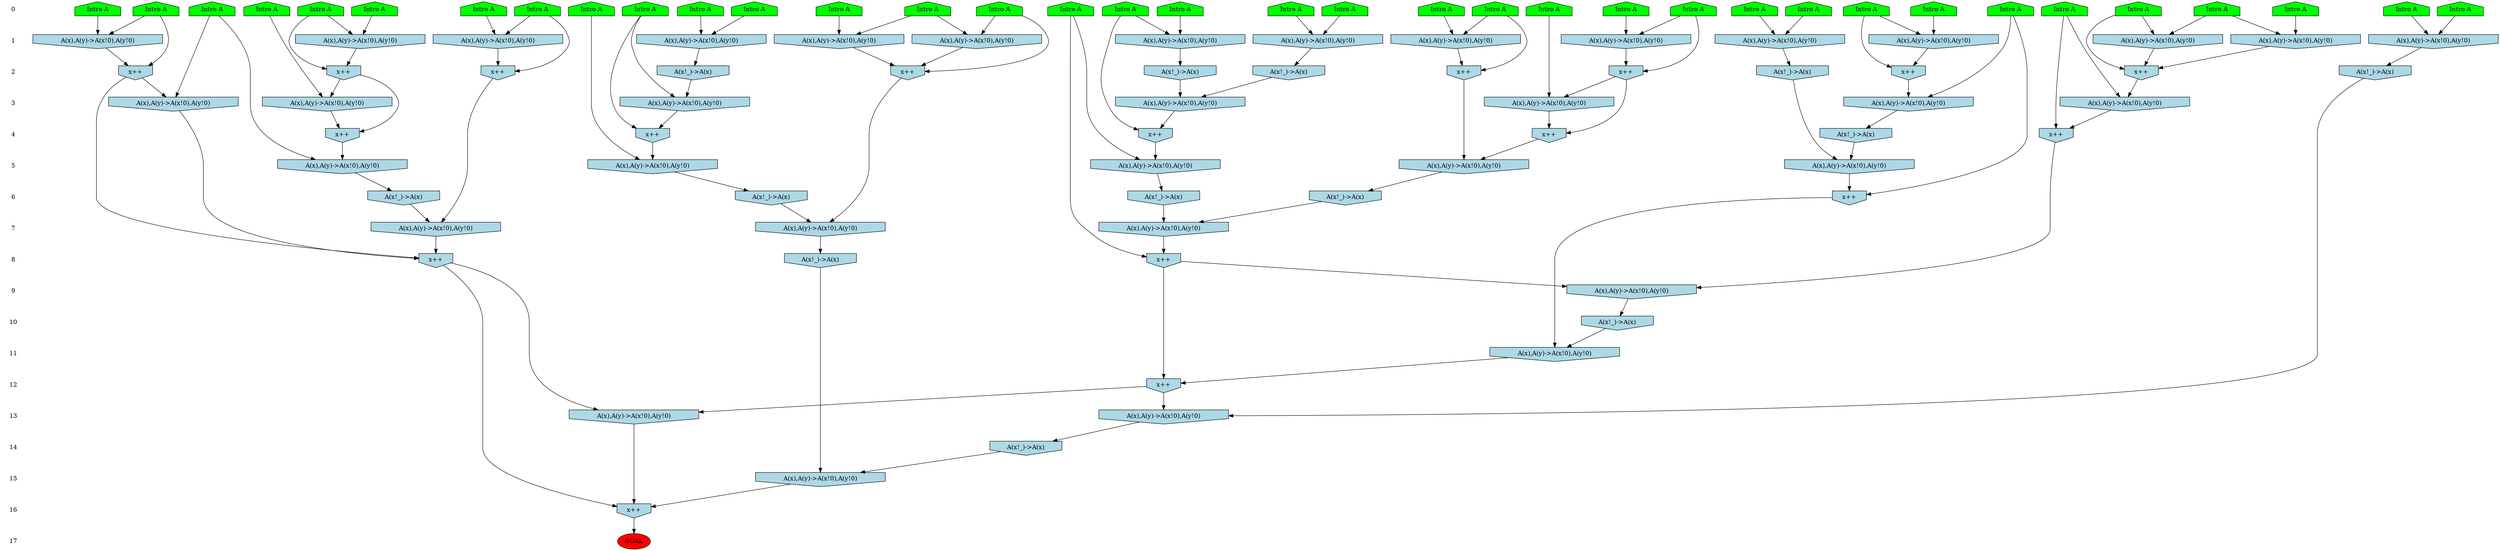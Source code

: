 /* Compression of 1 causal flows obtained in average at 2.749612E+00 t.u */
/* Compressed causal flows were: [865] */
digraph G{
 ranksep=.5 ; 
{ rank = same ; "0" [shape=plaintext] ; node_1 [label ="Intro A", shape=house, style=filled, fillcolor=green] ;
node_2 [label ="Intro A", shape=house, style=filled, fillcolor=green] ;
node_3 [label ="Intro A", shape=house, style=filled, fillcolor=green] ;
node_4 [label ="Intro A", shape=house, style=filled, fillcolor=green] ;
node_5 [label ="Intro A", shape=house, style=filled, fillcolor=green] ;
node_6 [label ="Intro A", shape=house, style=filled, fillcolor=green] ;
node_7 [label ="Intro A", shape=house, style=filled, fillcolor=green] ;
node_8 [label ="Intro A", shape=house, style=filled, fillcolor=green] ;
node_9 [label ="Intro A", shape=house, style=filled, fillcolor=green] ;
node_10 [label ="Intro A", shape=house, style=filled, fillcolor=green] ;
node_11 [label ="Intro A", shape=house, style=filled, fillcolor=green] ;
node_12 [label ="Intro A", shape=house, style=filled, fillcolor=green] ;
node_13 [label ="Intro A", shape=house, style=filled, fillcolor=green] ;
node_14 [label ="Intro A", shape=house, style=filled, fillcolor=green] ;
node_15 [label ="Intro A", shape=house, style=filled, fillcolor=green] ;
node_16 [label ="Intro A", shape=house, style=filled, fillcolor=green] ;
node_17 [label ="Intro A", shape=house, style=filled, fillcolor=green] ;
node_18 [label ="Intro A", shape=house, style=filled, fillcolor=green] ;
node_19 [label ="Intro A", shape=house, style=filled, fillcolor=green] ;
node_20 [label ="Intro A", shape=house, style=filled, fillcolor=green] ;
node_21 [label ="Intro A", shape=house, style=filled, fillcolor=green] ;
node_22 [label ="Intro A", shape=house, style=filled, fillcolor=green] ;
node_23 [label ="Intro A", shape=house, style=filled, fillcolor=green] ;
node_24 [label ="Intro A", shape=house, style=filled, fillcolor=green] ;
node_25 [label ="Intro A", shape=house, style=filled, fillcolor=green] ;
node_26 [label ="Intro A", shape=house, style=filled, fillcolor=green] ;
node_27 [label ="Intro A", shape=house, style=filled, fillcolor=green] ;
node_28 [label ="Intro A", shape=house, style=filled, fillcolor=green] ;
node_29 [label ="Intro A", shape=house, style=filled, fillcolor=green] ;
node_30 [label ="Intro A", shape=house, style=filled, fillcolor=green] ;
node_31 [label ="Intro A", shape=house, style=filled, fillcolor=green] ;
node_32 [label ="Intro A", shape=house, style=filled, fillcolor=green] ;
node_33 [label ="Intro A", shape=house, style=filled, fillcolor=green] ;
node_34 [label ="Intro A", shape=house, style=filled, fillcolor=green] ;
node_35 [label ="Intro A", shape=house, style=filled, fillcolor=green] ;
node_36 [label ="Intro A", shape=house, style=filled, fillcolor=green] ;
}
{ rank = same ; "1" [shape=plaintext] ; node_37 [label="A(x),A(y)->A(x!0),A(y!0)", shape=invhouse, style=filled, fillcolor = lightblue] ;
node_38 [label="A(x),A(y)->A(x!0),A(y!0)", shape=invhouse, style=filled, fillcolor = lightblue] ;
node_39 [label="A(x),A(y)->A(x!0),A(y!0)", shape=invhouse, style=filled, fillcolor = lightblue] ;
node_40 [label="A(x),A(y)->A(x!0),A(y!0)", shape=invhouse, style=filled, fillcolor = lightblue] ;
node_41 [label="A(x),A(y)->A(x!0),A(y!0)", shape=invhouse, style=filled, fillcolor = lightblue] ;
node_42 [label="A(x),A(y)->A(x!0),A(y!0)", shape=invhouse, style=filled, fillcolor = lightblue] ;
node_43 [label="A(x),A(y)->A(x!0),A(y!0)", shape=invhouse, style=filled, fillcolor = lightblue] ;
node_44 [label="A(x),A(y)->A(x!0),A(y!0)", shape=invhouse, style=filled, fillcolor = lightblue] ;
node_45 [label="A(x),A(y)->A(x!0),A(y!0)", shape=invhouse, style=filled, fillcolor = lightblue] ;
node_46 [label="A(x),A(y)->A(x!0),A(y!0)", shape=invhouse, style=filled, fillcolor = lightblue] ;
node_49 [label="A(x),A(y)->A(x!0),A(y!0)", shape=invhouse, style=filled, fillcolor = lightblue] ;
node_58 [label="A(x),A(y)->A(x!0),A(y!0)", shape=invhouse, style=filled, fillcolor = lightblue] ;
node_60 [label="A(x),A(y)->A(x!0),A(y!0)", shape=invhouse, style=filled, fillcolor = lightblue] ;
node_78 [label="A(x),A(y)->A(x!0),A(y!0)", shape=invhouse, style=filled, fillcolor = lightblue] ;
node_91 [label="A(x),A(y)->A(x!0),A(y!0)", shape=invhouse, style=filled, fillcolor = lightblue] ;
}
{ rank = same ; "2" [shape=plaintext] ; node_47 [label="A(x!_)->A(x)", shape=invhouse, style=filled, fillcolor = lightblue] ;
node_48 [label="x++", shape=invhouse, style=filled, fillcolor = lightblue] ;
node_50 [label="x++", shape=invhouse, style=filled, fillcolor = lightblue] ;
node_51 [label="x++", shape=invhouse, style=filled, fillcolor = lightblue] ;
node_53 [label="A(x!_)->A(x)", shape=invhouse, style=filled, fillcolor = lightblue] ;
node_55 [label="x++", shape=invhouse, style=filled, fillcolor = lightblue] ;
node_56 [label="x++", shape=invhouse, style=filled, fillcolor = lightblue] ;
node_59 [label="A(x!_)->A(x)", shape=invhouse, style=filled, fillcolor = lightblue] ;
node_64 [label="x++", shape=invhouse, style=filled, fillcolor = lightblue] ;
node_65 [label="x++", shape=invhouse, style=filled, fillcolor = lightblue] ;
node_67 [label="x++", shape=invhouse, style=filled, fillcolor = lightblue] ;
node_81 [label="A(x!_)->A(x)", shape=invhouse, style=filled, fillcolor = lightblue] ;
node_96 [label="A(x!_)->A(x)", shape=invhouse, style=filled, fillcolor = lightblue] ;
}
{ rank = same ; "3" [shape=plaintext] ; node_52 [label="A(x),A(y)->A(x!0),A(y!0)", shape=invhouse, style=filled, fillcolor = lightblue] ;
node_57 [label="A(x),A(y)->A(x!0),A(y!0)", shape=invhouse, style=filled, fillcolor = lightblue] ;
node_61 [label="A(x),A(y)->A(x!0),A(y!0)", shape=invhouse, style=filled, fillcolor = lightblue] ;
node_66 [label="A(x),A(y)->A(x!0),A(y!0)", shape=invhouse, style=filled, fillcolor = lightblue] ;
node_72 [label="A(x),A(y)->A(x!0),A(y!0)", shape=invhouse, style=filled, fillcolor = lightblue] ;
node_75 [label="A(x),A(y)->A(x!0),A(y!0)", shape=invhouse, style=filled, fillcolor = lightblue] ;
node_76 [label="A(x),A(y)->A(x!0),A(y!0)", shape=invhouse, style=filled, fillcolor = lightblue] ;
}
{ rank = same ; "4" [shape=plaintext] ; node_54 [label="x++", shape=invhouse, style=filled, fillcolor = lightblue] ;
node_62 [label="x++", shape=invhouse, style=filled, fillcolor = lightblue] ;
node_68 [label="x++", shape=invhouse, style=filled, fillcolor = lightblue] ;
node_69 [label="x++", shape=invhouse, style=filled, fillcolor = lightblue] ;
node_80 [label="A(x!_)->A(x)", shape=invhouse, style=filled, fillcolor = lightblue] ;
node_83 [label="x++", shape=invhouse, style=filled, fillcolor = lightblue] ;
}
{ rank = same ; "5" [shape=plaintext] ; node_63 [label="A(x),A(y)->A(x!0),A(y!0)", shape=invhouse, style=filled, fillcolor = lightblue] ;
node_70 [label="A(x),A(y)->A(x!0),A(y!0)", shape=invhouse, style=filled, fillcolor = lightblue] ;
node_73 [label="A(x),A(y)->A(x!0),A(y!0)", shape=invhouse, style=filled, fillcolor = lightblue] ;
node_86 [label="A(x),A(y)->A(x!0),A(y!0)", shape=invhouse, style=filled, fillcolor = lightblue] ;
node_92 [label="A(x),A(y)->A(x!0),A(y!0)", shape=invhouse, style=filled, fillcolor = lightblue] ;
}
{ rank = same ; "6" [shape=plaintext] ; node_71 [label="A(x!_)->A(x)", shape=invhouse, style=filled, fillcolor = lightblue] ;
node_74 [label="A(x!_)->A(x)", shape=invhouse, style=filled, fillcolor = lightblue] ;
node_77 [label="A(x!_)->A(x)", shape=invhouse, style=filled, fillcolor = lightblue] ;
node_88 [label="x++", shape=invhouse, style=filled, fillcolor = lightblue] ;
node_94 [label="A(x!_)->A(x)", shape=invhouse, style=filled, fillcolor = lightblue] ;
}
{ rank = same ; "7" [shape=plaintext] ; node_79 [label="A(x),A(y)->A(x!0),A(y!0)", shape=invhouse, style=filled, fillcolor = lightblue] ;
node_85 [label="A(x),A(y)->A(x!0),A(y!0)", shape=invhouse, style=filled, fillcolor = lightblue] ;
node_95 [label="A(x),A(y)->A(x!0),A(y!0)", shape=invhouse, style=filled, fillcolor = lightblue] ;
}
{ rank = same ; "8" [shape=plaintext] ; node_82 [label="x++", shape=invhouse, style=filled, fillcolor = lightblue] ;
node_90 [label="x++", shape=invhouse, style=filled, fillcolor = lightblue] ;
node_99 [label="A(x!_)->A(x)", shape=invhouse, style=filled, fillcolor = lightblue] ;
}
{ rank = same ; "9" [shape=plaintext] ; node_84 [label="A(x),A(y)->A(x!0),A(y!0)", shape=invhouse, style=filled, fillcolor = lightblue] ;
}
{ rank = same ; "10" [shape=plaintext] ; node_87 [label="A(x!_)->A(x)", shape=invhouse, style=filled, fillcolor = lightblue] ;
}
{ rank = same ; "11" [shape=plaintext] ; node_89 [label="A(x),A(y)->A(x!0),A(y!0)", shape=invhouse, style=filled, fillcolor = lightblue] ;
}
{ rank = same ; "12" [shape=plaintext] ; node_93 [label="x++", shape=invhouse, style=filled, fillcolor = lightblue] ;
}
{ rank = same ; "13" [shape=plaintext] ; node_97 [label="A(x),A(y)->A(x!0),A(y!0)", shape=invhouse, style=filled, fillcolor = lightblue] ;
node_101 [label="A(x),A(y)->A(x!0),A(y!0)", shape=invhouse, style=filled, fillcolor = lightblue] ;
}
{ rank = same ; "14" [shape=plaintext] ; node_98 [label="A(x!_)->A(x)", shape=invhouse, style=filled, fillcolor = lightblue] ;
}
{ rank = same ; "15" [shape=plaintext] ; node_100 [label="A(x),A(y)->A(x!0),A(y!0)", shape=invhouse, style=filled, fillcolor = lightblue] ;
}
{ rank = same ; "16" [shape=plaintext] ; node_102 [label="x++", shape=invhouse, style=filled, fillcolor = lightblue] ;
}
{ rank = same ; "17" [shape=plaintext] ; node_103 [label ="GOAL", style=filled, fillcolor=red] ;
}
"0" -> "1" [style="invis"]; 
"1" -> "2" [style="invis"]; 
"2" -> "3" [style="invis"]; 
"3" -> "4" [style="invis"]; 
"4" -> "5" [style="invis"]; 
"5" -> "6" [style="invis"]; 
"6" -> "7" [style="invis"]; 
"7" -> "8" [style="invis"]; 
"8" -> "9" [style="invis"]; 
"9" -> "10" [style="invis"]; 
"10" -> "11" [style="invis"]; 
"11" -> "12" [style="invis"]; 
"12" -> "13" [style="invis"]; 
"13" -> "14" [style="invis"]; 
"14" -> "15" [style="invis"]; 
"15" -> "16" [style="invis"]; 
"16" -> "17" [style="invis"]; 
node_5 -> node_37
node_34 -> node_37
node_27 -> node_38
node_36 -> node_38
node_2 -> node_39
node_17 -> node_39
node_14 -> node_40
node_22 -> node_40
node_7 -> node_41
node_18 -> node_41
node_2 -> node_42
node_13 -> node_42
node_11 -> node_43
node_15 -> node_43
node_1 -> node_44
node_26 -> node_44
node_21 -> node_45
node_30 -> node_45
node_24 -> node_46
node_26 -> node_46
node_41 -> node_47
node_21 -> node_48
node_45 -> node_48
node_16 -> node_49
node_28 -> node_49
node_28 -> node_50
node_49 -> node_50
node_24 -> node_51
node_44 -> node_51
node_46 -> node_51
node_19 -> node_52
node_48 -> node_52
node_43 -> node_53
node_48 -> node_54
node_52 -> node_54
node_22 -> node_55
node_40 -> node_55
node_36 -> node_56
node_38 -> node_56
node_23 -> node_57
node_56 -> node_57
node_8 -> node_58
node_12 -> node_58
node_37 -> node_59
node_4 -> node_60
node_33 -> node_60
node_47 -> node_61
node_59 -> node_61
node_5 -> node_62
node_61 -> node_62
node_20 -> node_63
node_62 -> node_63
node_12 -> node_64
node_58 -> node_64
node_4 -> node_65
node_60 -> node_65
node_6 -> node_66
node_53 -> node_66
node_13 -> node_67
node_39 -> node_67
node_42 -> node_67
node_6 -> node_68
node_66 -> node_68
node_56 -> node_69
node_57 -> node_69
node_54 -> node_70
node_55 -> node_70
node_63 -> node_71
node_9 -> node_72
node_64 -> node_72
node_32 -> node_73
node_69 -> node_73
node_70 -> node_74
node_32 -> node_75
node_65 -> node_75
node_31 -> node_76
node_67 -> node_76
node_73 -> node_77
node_25 -> node_78
node_29 -> node_78
node_71 -> node_79
node_74 -> node_79
node_72 -> node_80
node_78 -> node_81
node_20 -> node_82
node_79 -> node_82
node_31 -> node_83
node_76 -> node_83
node_82 -> node_84
node_83 -> node_84
node_50 -> node_85
node_77 -> node_85
node_80 -> node_86
node_81 -> node_86
node_84 -> node_87
node_9 -> node_88
node_86 -> node_88
node_87 -> node_89
node_88 -> node_89
node_65 -> node_90
node_75 -> node_90
node_85 -> node_90
node_10 -> node_91
node_35 -> node_91
node_3 -> node_92
node_68 -> node_92
node_82 -> node_93
node_89 -> node_93
node_92 -> node_94
node_51 -> node_95
node_94 -> node_95
node_91 -> node_96
node_93 -> node_97
node_96 -> node_97
node_97 -> node_98
node_95 -> node_99
node_98 -> node_100
node_99 -> node_100
node_90 -> node_101
node_93 -> node_101
node_90 -> node_102
node_100 -> node_102
node_101 -> node_102
node_102 -> node_103
}
/*
 Dot generation time: 0.000000
*/